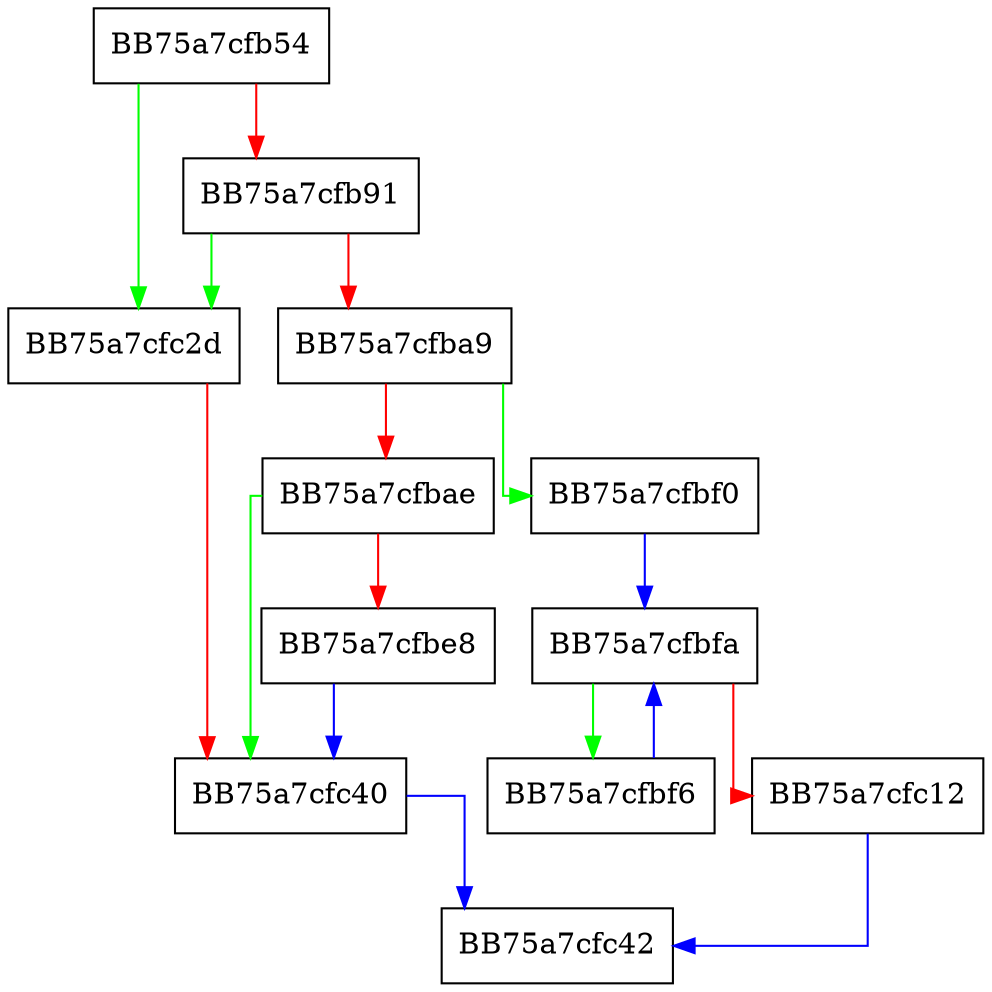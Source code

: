 digraph parse_backref {
  node [shape="box"];
  graph [splines=ortho];
  BB75a7cfb54 -> BB75a7cfc2d [color="green"];
  BB75a7cfb54 -> BB75a7cfb91 [color="red"];
  BB75a7cfb91 -> BB75a7cfc2d [color="green"];
  BB75a7cfb91 -> BB75a7cfba9 [color="red"];
  BB75a7cfba9 -> BB75a7cfbf0 [color="green"];
  BB75a7cfba9 -> BB75a7cfbae [color="red"];
  BB75a7cfbae -> BB75a7cfc40 [color="green"];
  BB75a7cfbae -> BB75a7cfbe8 [color="red"];
  BB75a7cfbe8 -> BB75a7cfc40 [color="blue"];
  BB75a7cfbf0 -> BB75a7cfbfa [color="blue"];
  BB75a7cfbf6 -> BB75a7cfbfa [color="blue"];
  BB75a7cfbfa -> BB75a7cfbf6 [color="green"];
  BB75a7cfbfa -> BB75a7cfc12 [color="red"];
  BB75a7cfc12 -> BB75a7cfc42 [color="blue"];
  BB75a7cfc2d -> BB75a7cfc40 [color="red"];
  BB75a7cfc40 -> BB75a7cfc42 [color="blue"];
}